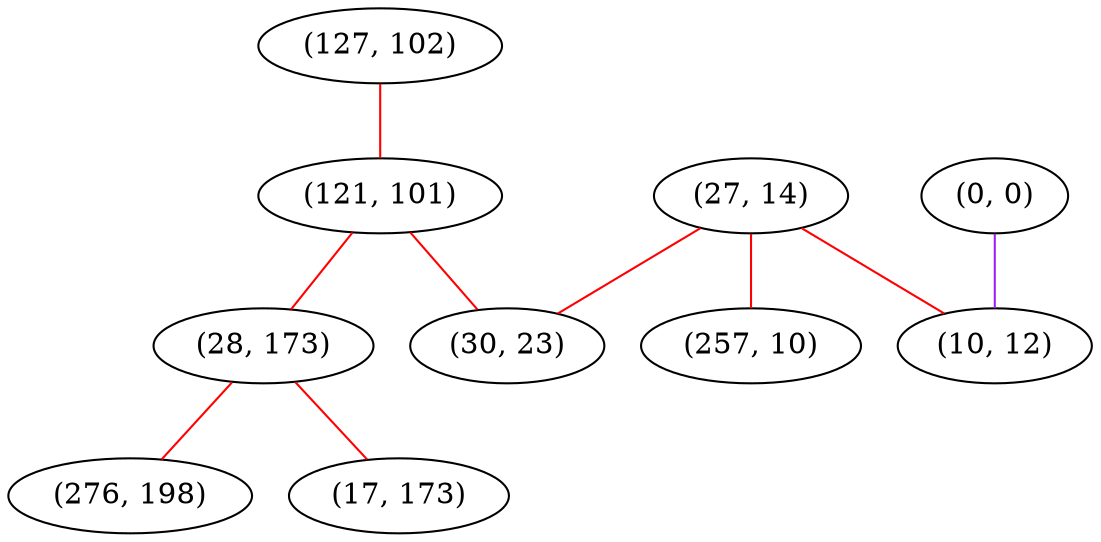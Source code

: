 graph "" {
"(127, 102)";
"(0, 0)";
"(27, 14)";
"(121, 101)";
"(30, 23)";
"(10, 12)";
"(28, 173)";
"(276, 198)";
"(257, 10)";
"(17, 173)";
"(127, 102)" -- "(121, 101)"  [color=red, key=0, weight=1];
"(0, 0)" -- "(10, 12)"  [color=purple, key=0, weight=4];
"(27, 14)" -- "(257, 10)"  [color=red, key=0, weight=1];
"(27, 14)" -- "(30, 23)"  [color=red, key=0, weight=1];
"(27, 14)" -- "(10, 12)"  [color=red, key=0, weight=1];
"(121, 101)" -- "(28, 173)"  [color=red, key=0, weight=1];
"(121, 101)" -- "(30, 23)"  [color=red, key=0, weight=1];
"(28, 173)" -- "(276, 198)"  [color=red, key=0, weight=1];
"(28, 173)" -- "(17, 173)"  [color=red, key=0, weight=1];
}
